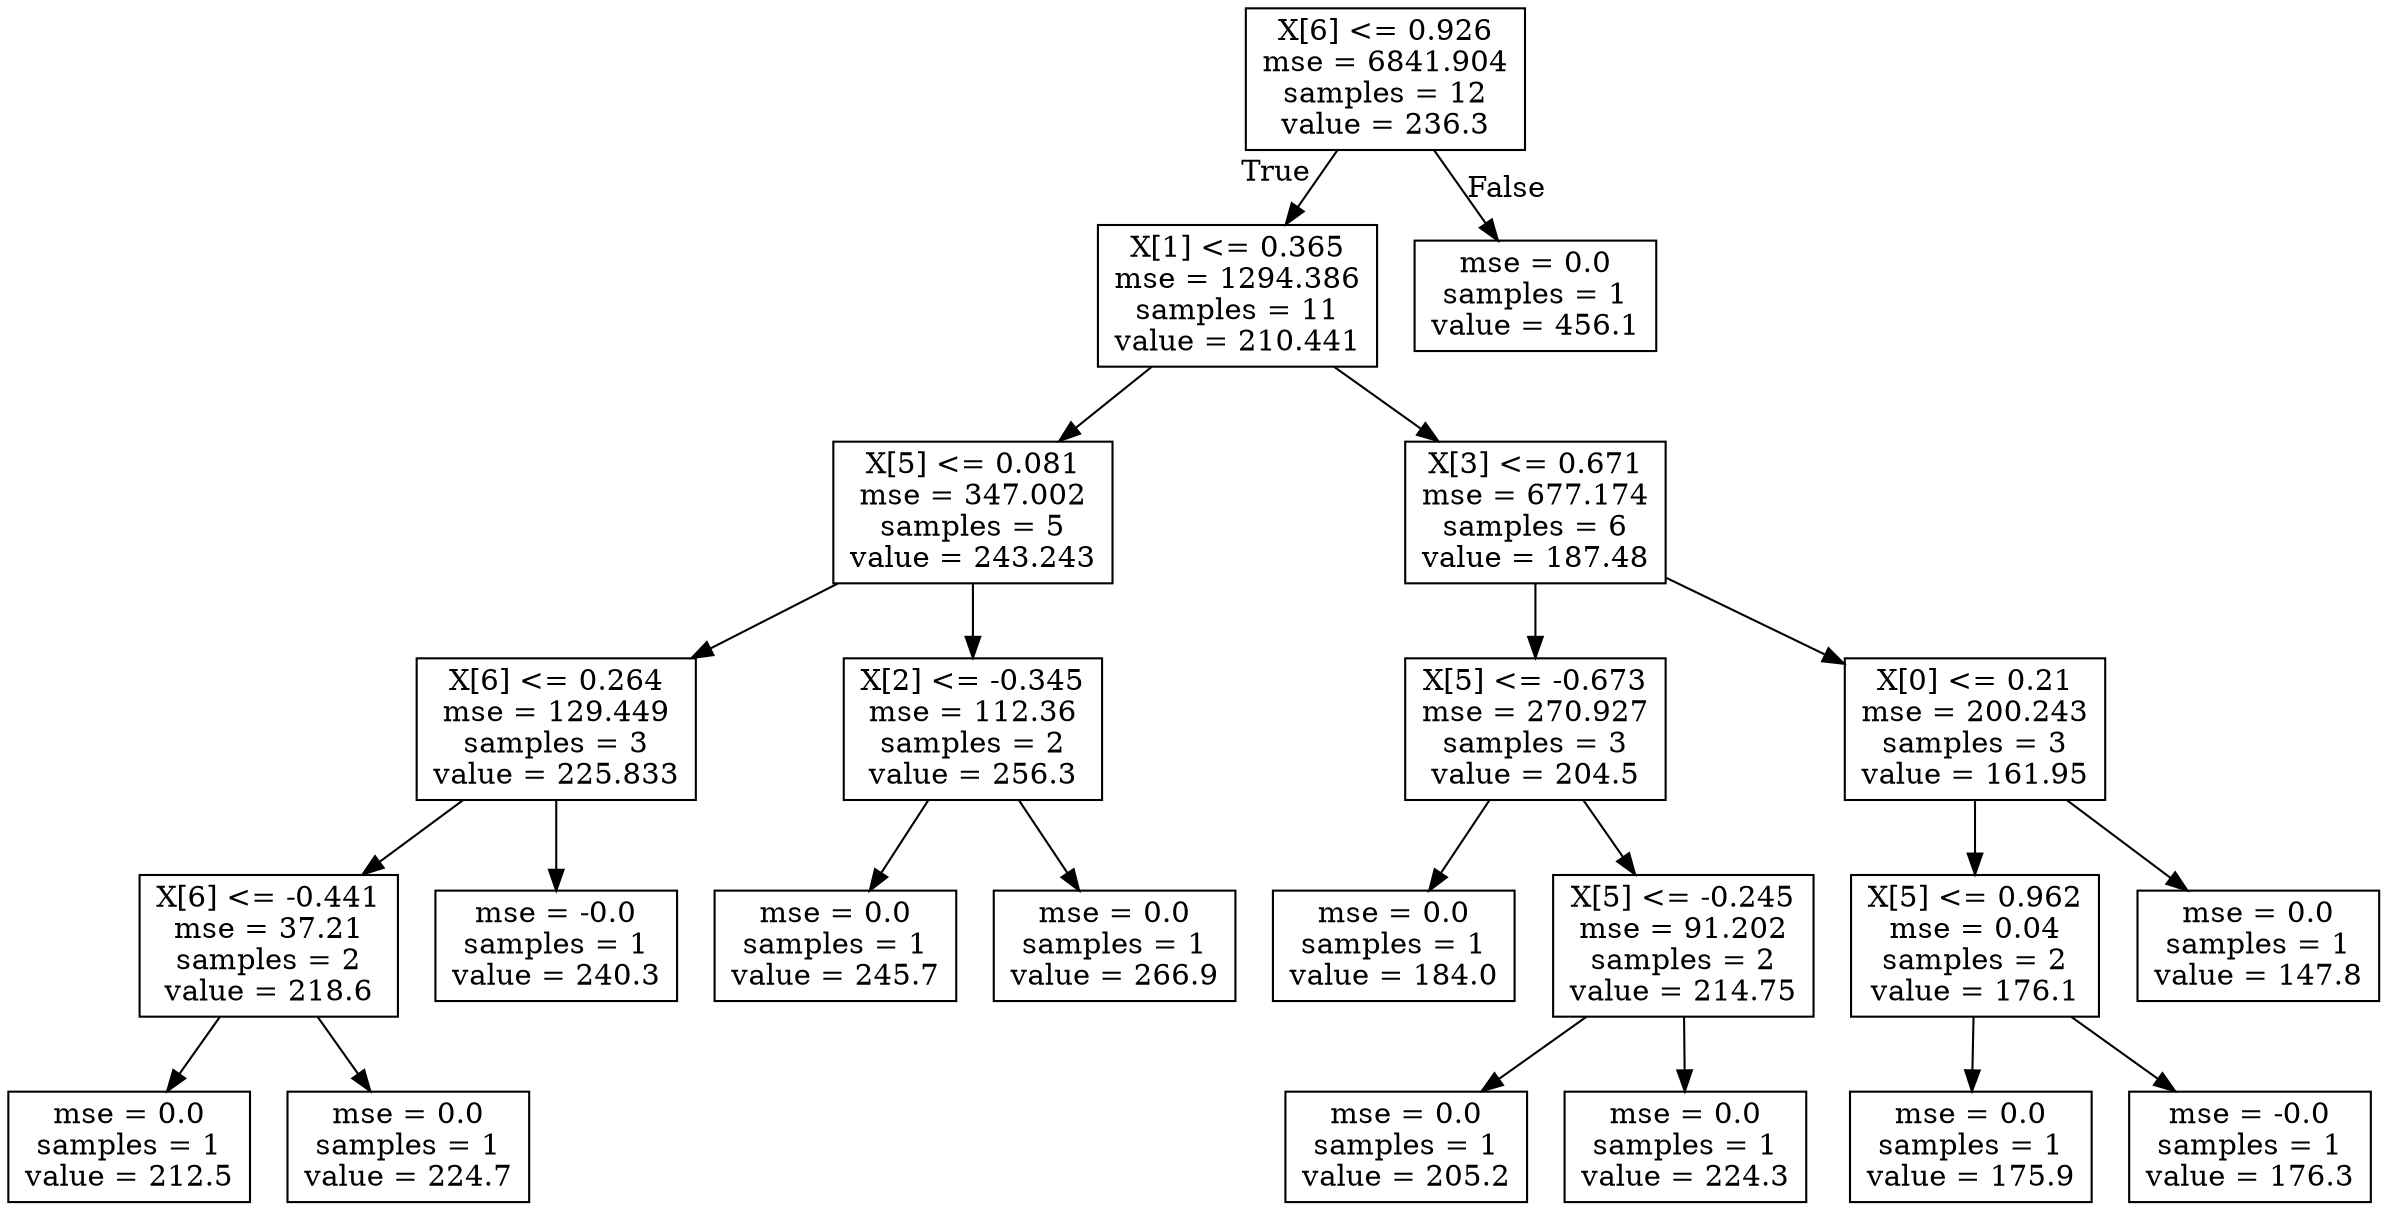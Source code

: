 digraph Tree {
node [shape=box] ;
0 [label="X[6] <= 0.926\nmse = 6841.904\nsamples = 12\nvalue = 236.3"] ;
1 [label="X[1] <= 0.365\nmse = 1294.386\nsamples = 11\nvalue = 210.441"] ;
0 -> 1 [labeldistance=2.5, labelangle=45, headlabel="True"] ;
2 [label="X[5] <= 0.081\nmse = 347.002\nsamples = 5\nvalue = 243.243"] ;
1 -> 2 ;
3 [label="X[6] <= 0.264\nmse = 129.449\nsamples = 3\nvalue = 225.833"] ;
2 -> 3 ;
4 [label="X[6] <= -0.441\nmse = 37.21\nsamples = 2\nvalue = 218.6"] ;
3 -> 4 ;
5 [label="mse = 0.0\nsamples = 1\nvalue = 212.5"] ;
4 -> 5 ;
6 [label="mse = 0.0\nsamples = 1\nvalue = 224.7"] ;
4 -> 6 ;
7 [label="mse = -0.0\nsamples = 1\nvalue = 240.3"] ;
3 -> 7 ;
8 [label="X[2] <= -0.345\nmse = 112.36\nsamples = 2\nvalue = 256.3"] ;
2 -> 8 ;
9 [label="mse = 0.0\nsamples = 1\nvalue = 245.7"] ;
8 -> 9 ;
10 [label="mse = 0.0\nsamples = 1\nvalue = 266.9"] ;
8 -> 10 ;
11 [label="X[3] <= 0.671\nmse = 677.174\nsamples = 6\nvalue = 187.48"] ;
1 -> 11 ;
12 [label="X[5] <= -0.673\nmse = 270.927\nsamples = 3\nvalue = 204.5"] ;
11 -> 12 ;
13 [label="mse = 0.0\nsamples = 1\nvalue = 184.0"] ;
12 -> 13 ;
14 [label="X[5] <= -0.245\nmse = 91.202\nsamples = 2\nvalue = 214.75"] ;
12 -> 14 ;
15 [label="mse = 0.0\nsamples = 1\nvalue = 205.2"] ;
14 -> 15 ;
16 [label="mse = 0.0\nsamples = 1\nvalue = 224.3"] ;
14 -> 16 ;
17 [label="X[0] <= 0.21\nmse = 200.243\nsamples = 3\nvalue = 161.95"] ;
11 -> 17 ;
18 [label="X[5] <= 0.962\nmse = 0.04\nsamples = 2\nvalue = 176.1"] ;
17 -> 18 ;
19 [label="mse = 0.0\nsamples = 1\nvalue = 175.9"] ;
18 -> 19 ;
20 [label="mse = -0.0\nsamples = 1\nvalue = 176.3"] ;
18 -> 20 ;
21 [label="mse = 0.0\nsamples = 1\nvalue = 147.8"] ;
17 -> 21 ;
22 [label="mse = 0.0\nsamples = 1\nvalue = 456.1"] ;
0 -> 22 [labeldistance=2.5, labelangle=-45, headlabel="False"] ;
}